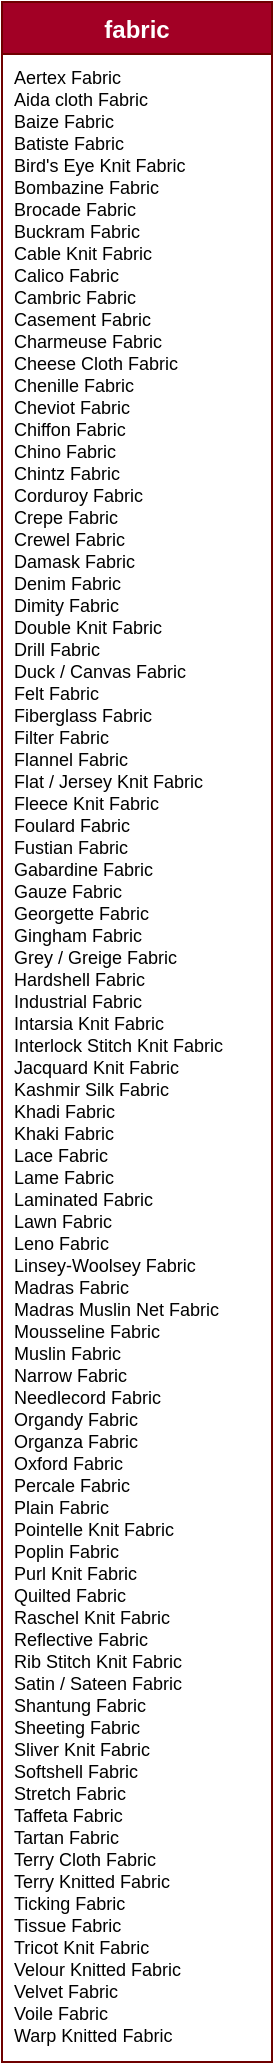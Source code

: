 <mxfile version="13.0.3" type="device"><diagram id="C5RBs43oDa-KdzZeNtuy" name="Page-1"><mxGraphModel dx="749" dy="556" grid="1" gridSize="10" guides="1" tooltips="1" connect="1" arrows="1" fold="1" page="1" pageScale="1" pageWidth="140" pageHeight="1040" math="0" shadow="0"><root><object label="" id="WIyWlLk6GJQsqaUBKTNV-0"><mxCell/></object><mxCell id="WIyWlLk6GJQsqaUBKTNV-1" parent="WIyWlLk6GJQsqaUBKTNV-0"/><mxCell id="_XtgbR2RI1tGU7VWhuuU-8" value="fabric" style="swimlane;fontStyle=1;align=center;verticalAlign=top;childLayout=stackLayout;horizontal=1;startSize=26;horizontalStack=0;resizeParent=1;resizeLast=0;collapsible=1;marginBottom=0;rounded=0;shadow=0;strokeWidth=1;fillColor=#a20025;strokeColor=#6F0000;fontColor=#ffffff;" parent="WIyWlLk6GJQsqaUBKTNV-1" vertex="1"><mxGeometry x="3" y="2" width="135" height="1030" as="geometry"><mxRectangle x="240" y="268" width="160" height="26" as="alternateBounds"/></mxGeometry></mxCell><mxCell id="_XtgbR2RI1tGU7VWhuuU-9" value="Aertex Fabric&#10;Aida cloth Fabric&#10;Baize Fabric&#10;Batiste Fabric&#10;Bird's Eye Knit Fabric&#10;Bombazine Fabric&#10;Brocade Fabric&#10;Buckram Fabric&#10;Cable Knit Fabric&#10;Calico Fabric&#10;Cambric Fabric&#10;Casement Fabric&#10;Charmeuse Fabric&#10;Cheese Cloth Fabric&#10;Chenille Fabric&#10;Cheviot Fabric&#10;Chiffon Fabric&#10;Chino Fabric&#10;Chintz Fabric&#10;Corduroy Fabric&#10;Crepe Fabric&#10;Crewel Fabric&#10;Damask Fabric&#10;Denim Fabric&#10;Dimity Fabric&#10;Double Knit Fabric&#10;Drill Fabric&#10;Duck / Canvas Fabric&#10;Felt Fabric&#10;Fiberglass Fabric&#10;Filter Fabric&#10;Flannel Fabric&#10;Flat / Jersey Knit Fabric&#10;Fleece Knit Fabric&#10;Foulard Fabric&#10;Fustian Fabric&#10;Gabardine Fabric&#10;Gauze Fabric&#10;Georgette Fabric&#10;Gingham Fabric&#10;Grey / Greige Fabric&#10;Hardshell Fabric&#10;Industrial Fabric&#10;Intarsia Knit Fabric&#10;Interlock Stitch Knit Fabric&#10;Jacquard Knit Fabric&#10;Kashmir Silk Fabric&#10;Khadi Fabric&#10;Khaki Fabric&#10;Lace Fabric&#10;Lame Fabric&#10;Laminated Fabric&#10;Lawn Fabric&#10;Leno Fabric&#10;Linsey-Woolsey Fabric&#10;Madras Fabric&#10;Madras Muslin Net Fabric&#10;Mousseline Fabric&#10;Muslin Fabric&#10;Narrow Fabric&#10;Needlecord Fabric&#10;Organdy Fabric&#10;Organza Fabric&#10;Oxford Fabric&#10;Percale Fabric&#10;Plain Fabric&#10;Pointelle Knit Fabric&#10;Poplin Fabric&#10;Purl Knit Fabric&#10;Quilted Fabric&#10;Raschel Knit Fabric&#10;Reflective Fabric&#10;Rib Stitch Knit Fabric&#10;Satin / Sateen Fabric&#10;Shantung Fabric&#10;Sheeting Fabric&#10;Sliver Knit Fabric&#10;Softshell Fabric&#10;Stretch Fabric&#10;Taffeta Fabric&#10;Tartan Fabric&#10;Terry Cloth Fabric&#10;Terry Knitted Fabric&#10;Ticking Fabric&#10;Tissue Fabric&#10;Tricot Knit Fabric&#10;Velour Knitted Fabric&#10;Velvet Fabric&#10;Voile Fabric&#10;Warp Knitted Fabric" style="text;align=left;verticalAlign=top;spacingLeft=4;spacingRight=4;overflow=hidden;rotatable=0;points=[[0,0.5],[1,0.5]];portConstraint=eastwest;fontSize=9;" parent="_XtgbR2RI1tGU7VWhuuU-8" vertex="1"><mxGeometry y="26" width="135" height="1004" as="geometry"/></mxCell></root></mxGraphModel></diagram></mxfile>